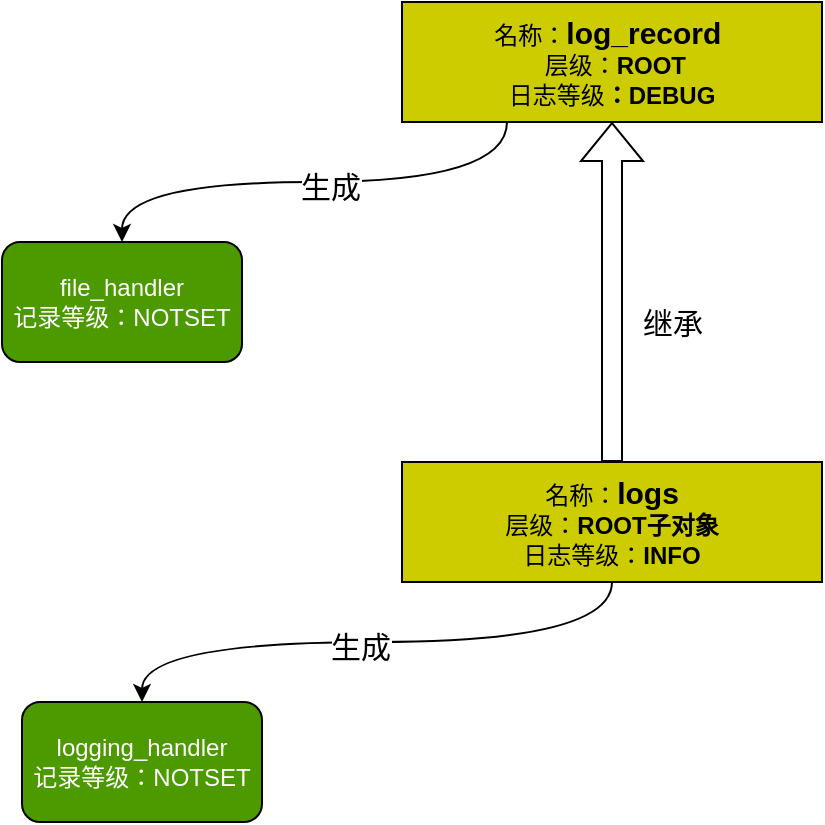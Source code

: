 <mxfile version="16.1.2" type="device"><diagram id="C5RBs43oDa-KdzZeNtuy" name="Page-1"><mxGraphModel dx="760" dy="591" grid="1" gridSize="10" guides="1" tooltips="1" connect="1" arrows="1" fold="1" page="1" pageScale="1" pageWidth="827" pageHeight="1169" math="0" shadow="0"><root><mxCell id="WIyWlLk6GJQsqaUBKTNV-0"/><mxCell id="WIyWlLk6GJQsqaUBKTNV-1" parent="WIyWlLk6GJQsqaUBKTNV-0"/><mxCell id="kw3zxIRKYbnxI0noTOEW-3" style="edgeStyle=orthogonalEdgeStyle;curved=1;rounded=0;orthogonalLoop=1;jettySize=auto;html=1;exitX=0.25;exitY=1;exitDx=0;exitDy=0;" edge="1" parent="WIyWlLk6GJQsqaUBKTNV-1" source="kw3zxIRKYbnxI0noTOEW-0" target="kw3zxIRKYbnxI0noTOEW-1"><mxGeometry relative="1" as="geometry"/></mxCell><mxCell id="kw3zxIRKYbnxI0noTOEW-8" value="&lt;font color=&quot;#000000&quot; style=&quot;font-size: 15px&quot;&gt;生成&lt;/font&gt;" style="edgeLabel;html=1;align=center;verticalAlign=middle;resizable=0;points=[];fontColor=#000000;" vertex="1" connectable="0" parent="kw3zxIRKYbnxI0noTOEW-3"><mxGeometry x="-0.059" y="2" relative="1" as="geometry"><mxPoint as="offset"/></mxGeometry></mxCell><mxCell id="kw3zxIRKYbnxI0noTOEW-0" value="名称：&lt;font style=&quot;font-size: 15px&quot;&gt;&lt;b&gt;log_record&lt;/b&gt;&amp;nbsp;&lt;/font&gt;&lt;br&gt;&amp;nbsp;层级：&lt;b&gt;ROOT&lt;/b&gt;&lt;br&gt;日志等级&lt;b&gt;：DEBUG&lt;br&gt;&lt;/b&gt;" style="rounded=0;whiteSpace=wrap;html=1;fillColor=#CCCC00;" vertex="1" parent="WIyWlLk6GJQsqaUBKTNV-1"><mxGeometry x="410" y="80" width="210" height="60" as="geometry"/></mxCell><mxCell id="kw3zxIRKYbnxI0noTOEW-1" value="file_handler&lt;br&gt;记录等级：NOTSET" style="rounded=1;whiteSpace=wrap;html=1;fillColor=#4D9900;fontColor=#FFFFFF;" vertex="1" parent="WIyWlLk6GJQsqaUBKTNV-1"><mxGeometry x="210" y="200" width="120" height="60" as="geometry"/></mxCell><mxCell id="kw3zxIRKYbnxI0noTOEW-4" value="" style="shape=flexArrow;endArrow=classic;html=1;rounded=0;curved=1;entryX=0.5;entryY=1;entryDx=0;entryDy=0;exitX=0.5;exitY=0;exitDx=0;exitDy=0;" edge="1" parent="WIyWlLk6GJQsqaUBKTNV-1" source="kw3zxIRKYbnxI0noTOEW-5" target="kw3zxIRKYbnxI0noTOEW-0"><mxGeometry width="50" height="50" relative="1" as="geometry"><mxPoint x="365" y="320" as="sourcePoint"/><mxPoint x="370" y="280" as="targetPoint"/></mxGeometry></mxCell><mxCell id="kw3zxIRKYbnxI0noTOEW-5" value="名称：&lt;b&gt;&lt;font style=&quot;font-size: 15px&quot;&gt;logs&lt;/font&gt;&lt;br&gt;&lt;/b&gt;层级：&lt;b&gt;ROOT子对象&lt;/b&gt;&lt;br&gt;日志等级：&lt;b&gt;INFO&lt;/b&gt;" style="rounded=0;whiteSpace=wrap;html=1;fillColor=#CCCC00;" vertex="1" parent="WIyWlLk6GJQsqaUBKTNV-1"><mxGeometry x="410" y="310" width="210" height="60" as="geometry"/></mxCell><mxCell id="kw3zxIRKYbnxI0noTOEW-6" value="logging_handler&lt;br&gt;记录等级：NOTSET" style="rounded=1;whiteSpace=wrap;html=1;fillColor=#4D9900;fontColor=#FFFFFF;" vertex="1" parent="WIyWlLk6GJQsqaUBKTNV-1"><mxGeometry x="220" y="430" width="120" height="60" as="geometry"/></mxCell><mxCell id="kw3zxIRKYbnxI0noTOEW-7" style="edgeStyle=orthogonalEdgeStyle;curved=1;rounded=0;orthogonalLoop=1;jettySize=auto;html=1;exitX=0.5;exitY=1;exitDx=0;exitDy=0;entryX=0.5;entryY=0;entryDx=0;entryDy=0;" edge="1" parent="WIyWlLk6GJQsqaUBKTNV-1" source="kw3zxIRKYbnxI0noTOEW-5" target="kw3zxIRKYbnxI0noTOEW-6"><mxGeometry relative="1" as="geometry"><mxPoint x="492.5" y="450.0" as="sourcePoint"/><mxPoint x="300" y="560.0" as="targetPoint"/></mxGeometry></mxCell><mxCell id="kw3zxIRKYbnxI0noTOEW-9" value="&lt;font style=&quot;font-size: 15px&quot;&gt;生成&lt;/font&gt;" style="edgeLabel;html=1;align=center;verticalAlign=middle;resizable=0;points=[];fontColor=#000000;" vertex="1" connectable="0" parent="kw3zxIRKYbnxI0noTOEW-7"><mxGeometry x="0.06" y="2" relative="1" as="geometry"><mxPoint as="offset"/></mxGeometry></mxCell><mxCell id="kw3zxIRKYbnxI0noTOEW-11" value="继承" style="text;html=1;align=center;verticalAlign=middle;resizable=0;points=[];autosize=1;strokeColor=none;fillColor=none;fontSize=15;fontColor=#000000;" vertex="1" parent="WIyWlLk6GJQsqaUBKTNV-1"><mxGeometry x="520" y="230" width="50" height="20" as="geometry"/></mxCell></root></mxGraphModel></diagram></mxfile>